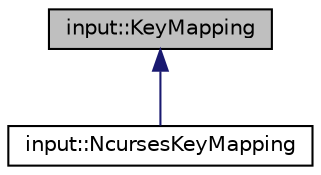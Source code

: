 digraph "input::KeyMapping"
{
 // LATEX_PDF_SIZE
  edge [fontname="Helvetica",fontsize="10",labelfontname="Helvetica",labelfontsize="10"];
  node [fontname="Helvetica",fontsize="10",shape=record];
  Node1 [label="input::KeyMapping",height=0.2,width=0.4,color="black", fillcolor="grey75", style="filled", fontcolor="black",tooltip=" "];
  Node1 -> Node2 [dir="back",color="midnightblue",fontsize="10",style="solid"];
  Node2 [label="input::NcursesKeyMapping",height=0.2,width=0.4,color="black", fillcolor="white", style="filled",URL="$classinput_1_1NcursesKeyMapping.html",tooltip=" "];
}
